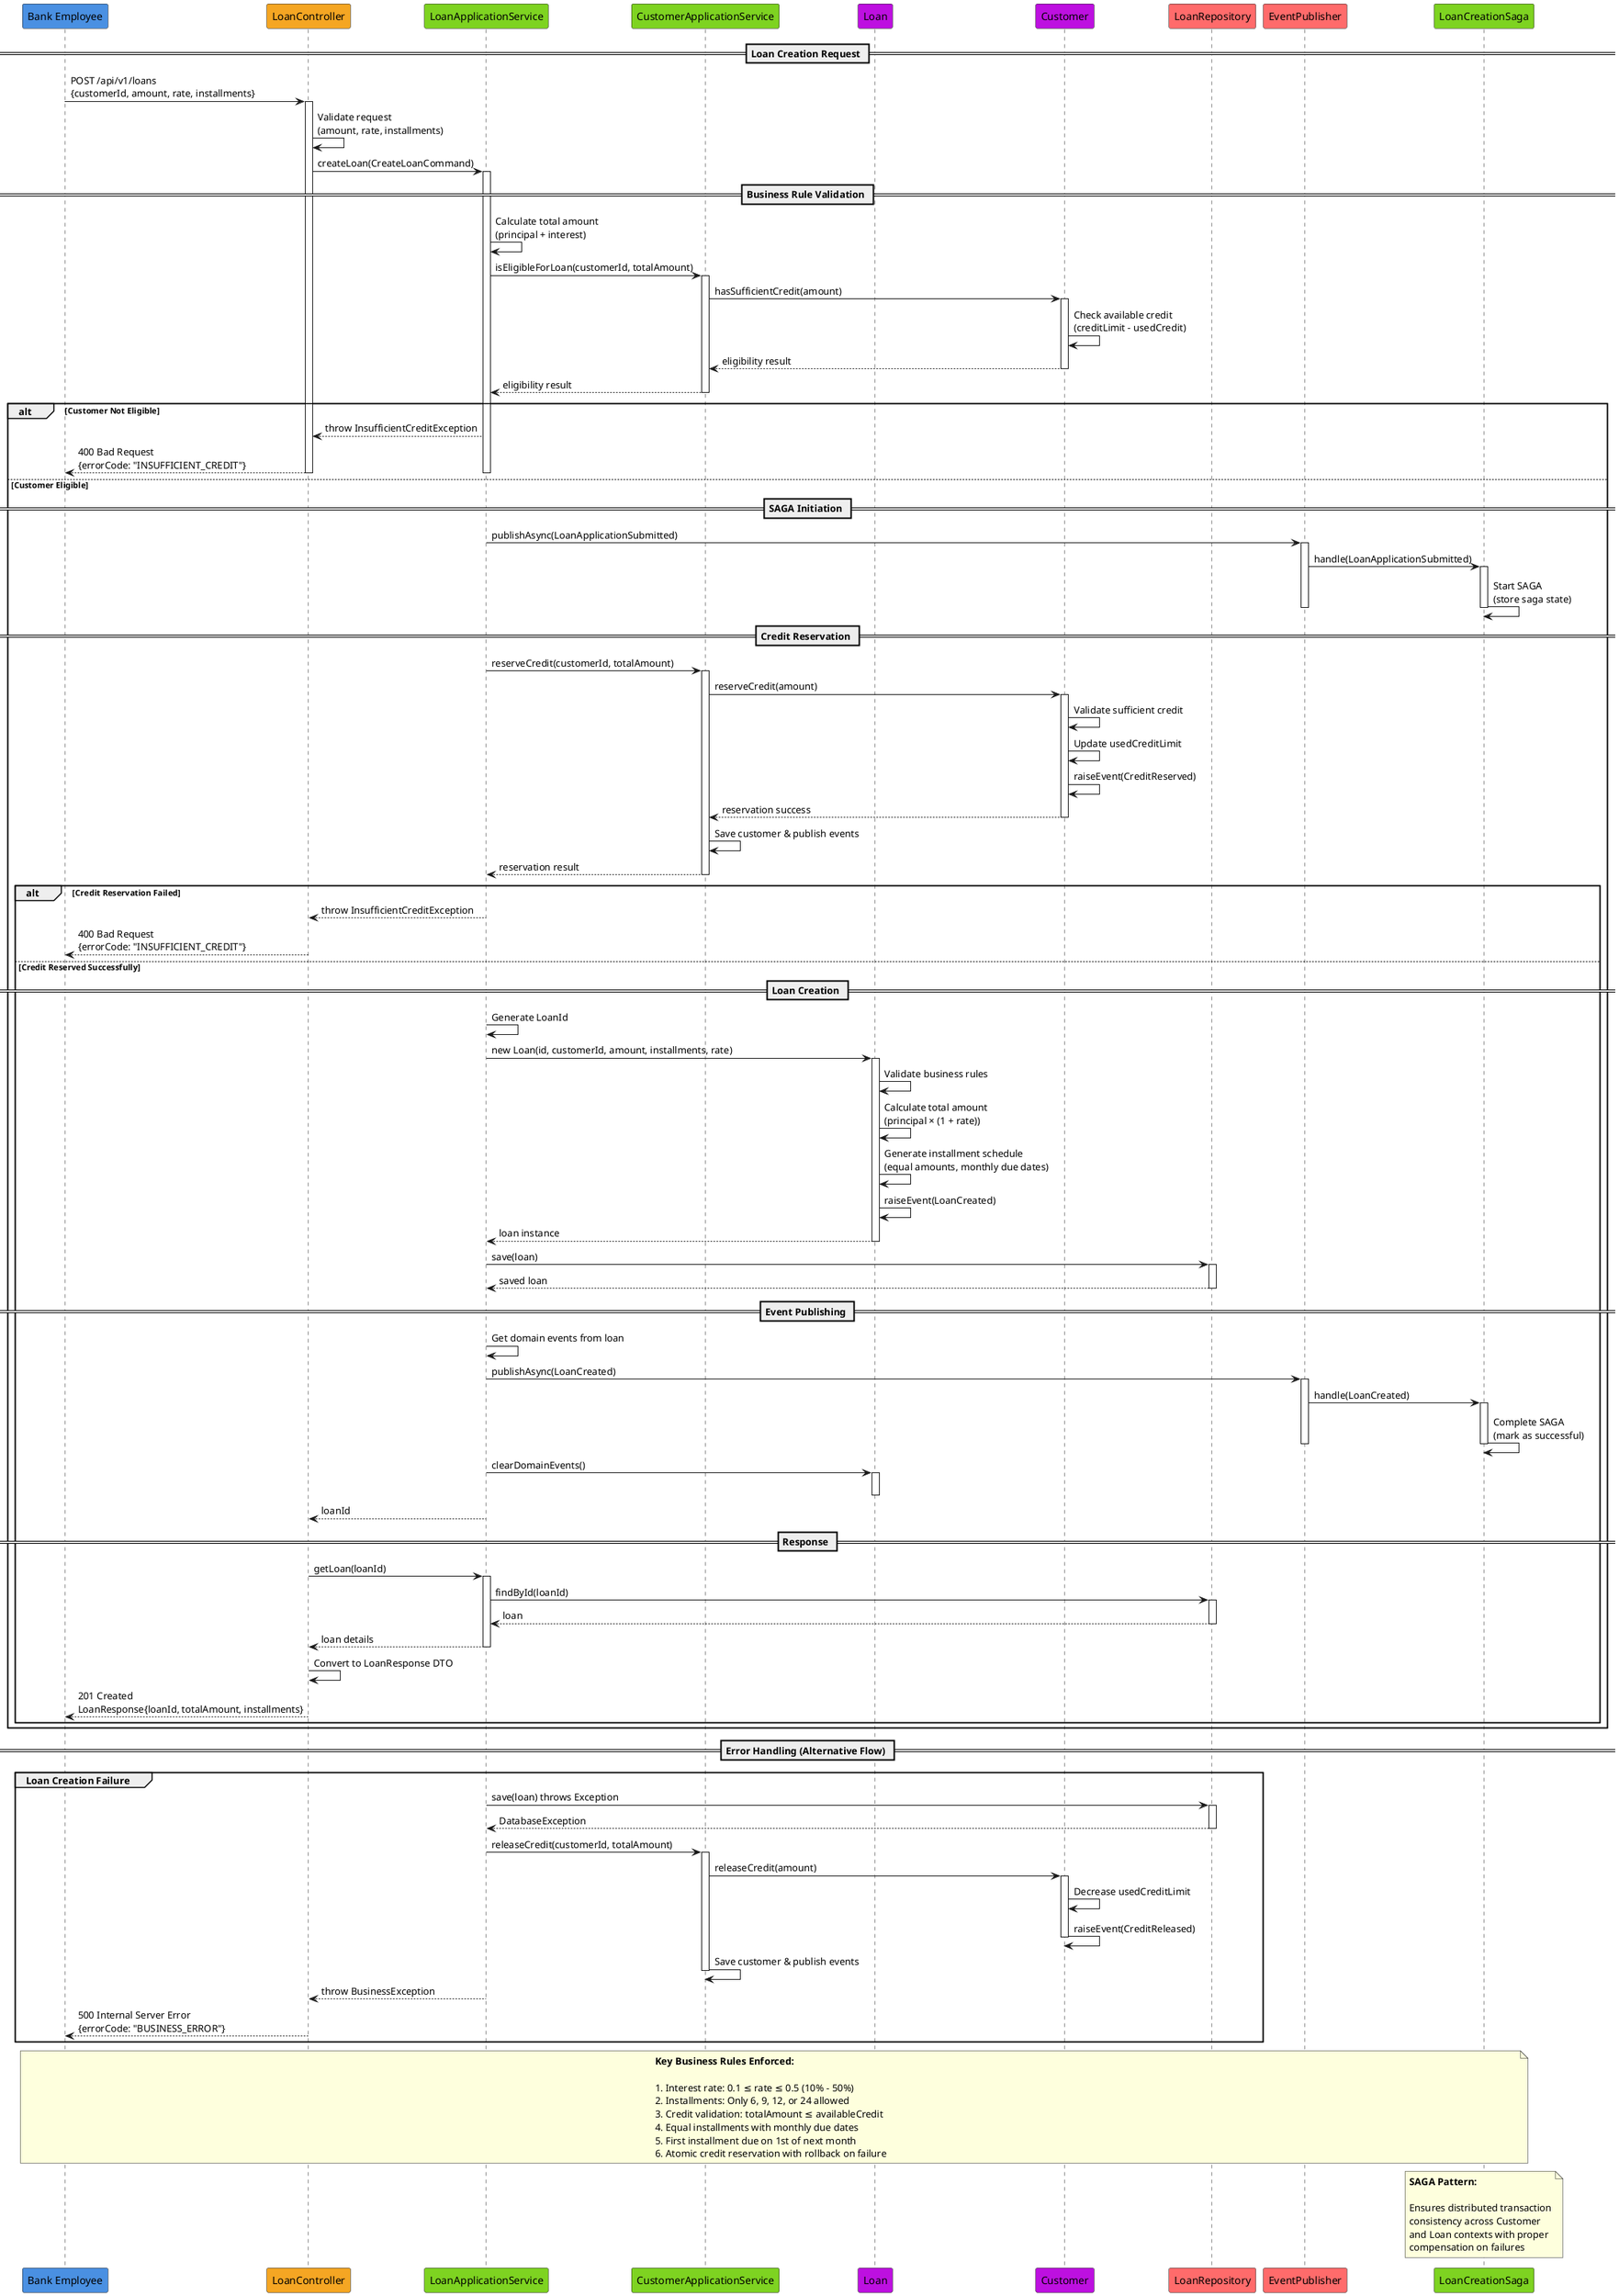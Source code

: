 @startuml Loan Creation Sequence

!define ACTOR_COLOR #4A90E2
!define CONTROLLER_COLOR #F5A623
!define APPLICATION_COLOR #7ED321
!define DOMAIN_COLOR #BD10E0
!define INFRASTRUCTURE_COLOR #FF6B6B

participant "Bank Employee" as Employee ACTOR_COLOR
participant "LoanController" as Controller CONTROLLER_COLOR
participant "LoanApplicationService" as LoanService APPLICATION_COLOR
participant "CustomerApplicationService" as CustomerService APPLICATION_COLOR
participant "Loan" as LoanAggregate DOMAIN_COLOR
participant "Customer" as CustomerAggregate DOMAIN_COLOR
participant "LoanRepository" as LoanRepo INFRASTRUCTURE_COLOR
participant "EventPublisher" as EventPub INFRASTRUCTURE_COLOR
participant "LoanCreationSaga" as Saga APPLICATION_COLOR

== Loan Creation Request ==

Employee -> Controller : POST /api/v1/loans\n{customerId, amount, rate, installments}
activate Controller

Controller -> Controller : Validate request\n(amount, rate, installments)

Controller -> LoanService : createLoan(CreateLoanCommand)
activate LoanService

== Business Rule Validation ==

LoanService -> LoanService : Calculate total amount\n(principal + interest)

LoanService -> CustomerService : isEligibleForLoan(customerId, totalAmount)
activate CustomerService

CustomerService -> CustomerAggregate : hasSufficientCredit(amount)
activate CustomerAggregate

CustomerAggregate -> CustomerAggregate : Check available credit\n(creditLimit - usedCredit)
CustomerAggregate --> CustomerService : eligibility result
deactivate CustomerAggregate

CustomerService --> LoanService : eligibility result
deactivate CustomerService

alt Customer Not Eligible
    LoanService --> Controller : throw InsufficientCreditException
    Controller --> Employee : 400 Bad Request\n{errorCode: "INSUFFICIENT_CREDIT"}
    deactivate LoanService
    deactivate Controller
else Customer Eligible

== SAGA Initiation ==

LoanService -> EventPub : publishAsync(LoanApplicationSubmitted)
activate EventPub
EventPub -> Saga : handle(LoanApplicationSubmitted)
activate Saga
Saga -> Saga : Start SAGA\n(store saga state)
deactivate Saga
deactivate EventPub

== Credit Reservation ==

LoanService -> CustomerService : reserveCredit(customerId, totalAmount)
activate CustomerService

CustomerService -> CustomerAggregate : reserveCredit(amount)
activate CustomerAggregate

CustomerAggregate -> CustomerAggregate : Validate sufficient credit
CustomerAggregate -> CustomerAggregate : Update usedCreditLimit
CustomerAggregate -> CustomerAggregate : raiseEvent(CreditReserved)

CustomerAggregate --> CustomerService : reservation success
deactivate CustomerAggregate

CustomerService -> CustomerService : Save customer & publish events
CustomerService --> LoanService : reservation result
deactivate CustomerService

alt Credit Reservation Failed
    LoanService --> Controller : throw InsufficientCreditException
    Controller --> Employee : 400 Bad Request\n{errorCode: "INSUFFICIENT_CREDIT"}
    deactivate LoanService
    deactivate Controller
else Credit Reserved Successfully

== Loan Creation ==

LoanService -> LoanService : Generate LoanId

LoanService -> LoanAggregate : new Loan(id, customerId, amount, installments, rate)
activate LoanAggregate

LoanAggregate -> LoanAggregate : Validate business rules
LoanAggregate -> LoanAggregate : Calculate total amount\n(principal × (1 + rate))
LoanAggregate -> LoanAggregate : Generate installment schedule\n(equal amounts, monthly due dates)
LoanAggregate -> LoanAggregate : raiseEvent(LoanCreated)

LoanAggregate --> LoanService : loan instance
deactivate LoanAggregate

LoanService -> LoanRepo : save(loan)
activate LoanRepo
LoanRepo --> LoanService : saved loan
deactivate LoanRepo

== Event Publishing ==

LoanService -> LoanService : Get domain events from loan
LoanService -> EventPub : publishAsync(LoanCreated)
activate EventPub

EventPub -> Saga : handle(LoanCreated)
activate Saga
Saga -> Saga : Complete SAGA\n(mark as successful)
deactivate Saga

deactivate EventPub

LoanService -> LoanAggregate : clearDomainEvents()
activate LoanAggregate
deactivate LoanAggregate

LoanService --> Controller : loanId
deactivate LoanService

== Response ==

Controller -> LoanService : getLoan(loanId)
activate LoanService
LoanService -> LoanRepo : findById(loanId)
activate LoanRepo
LoanRepo --> LoanService : loan
deactivate LoanRepo
LoanService --> Controller : loan details
deactivate LoanService

Controller -> Controller : Convert to LoanResponse DTO
Controller --> Employee : 201 Created\nLoanResponse{loanId, totalAmount, installments}
deactivate Controller

end
end

== Error Handling (Alternative Flow) ==

group Loan Creation Failure
    LoanService -> LoanRepo : save(loan) throws Exception
    activate LoanRepo
    LoanRepo --> LoanService : DatabaseException
    deactivate LoanRepo

    LoanService -> CustomerService : releaseCredit(customerId, totalAmount)
    activate CustomerService
    CustomerService -> CustomerAggregate : releaseCredit(amount)
    activate CustomerAggregate
    CustomerAggregate -> CustomerAggregate : Decrease usedCreditLimit
    CustomerAggregate -> CustomerAggregate : raiseEvent(CreditReleased)
    deactivate CustomerAggregate
    CustomerService -> CustomerService : Save customer & publish events
    deactivate CustomerService

    LoanService --> Controller : throw BusinessException
    Controller --> Employee : 500 Internal Server Error\n{errorCode: "BUSINESS_ERROR"}
end

note over Employee, Saga
    <b>Key Business Rules Enforced:</b>

    1. Interest rate: 0.1 ≤ rate ≤ 0.5 (10% - 50%)
    2. Installments: Only 6, 9, 12, or 24 allowed
    3. Credit validation: totalAmount ≤ availableCredit
    4. Equal installments with monthly due dates
    5. First installment due on 1st of next month
    6. Atomic credit reservation with rollback on failure
end note

note over Saga
    <b>SAGA Pattern:</b>

    Ensures distributed transaction
    consistency across Customer
    and Loan contexts with proper
    compensation on failures
end note

@enduml
